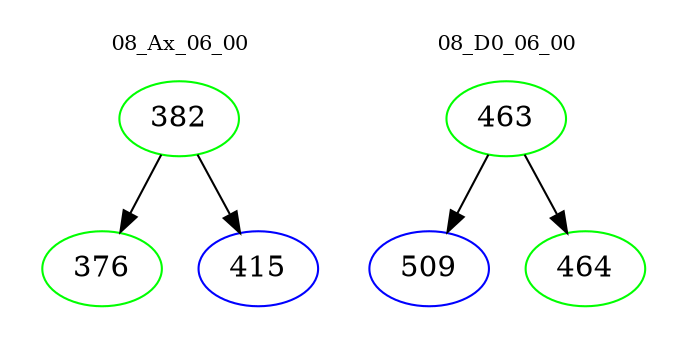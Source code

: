digraph{
subgraph cluster_0 {
color = white
label = "08_Ax_06_00";
fontsize=10;
T0_382 [label="382", color="green"]
T0_382 -> T0_376 [color="black"]
T0_376 [label="376", color="green"]
T0_382 -> T0_415 [color="black"]
T0_415 [label="415", color="blue"]
}
subgraph cluster_1 {
color = white
label = "08_D0_06_00";
fontsize=10;
T1_463 [label="463", color="green"]
T1_463 -> T1_509 [color="black"]
T1_509 [label="509", color="blue"]
T1_463 -> T1_464 [color="black"]
T1_464 [label="464", color="green"]
}
}
